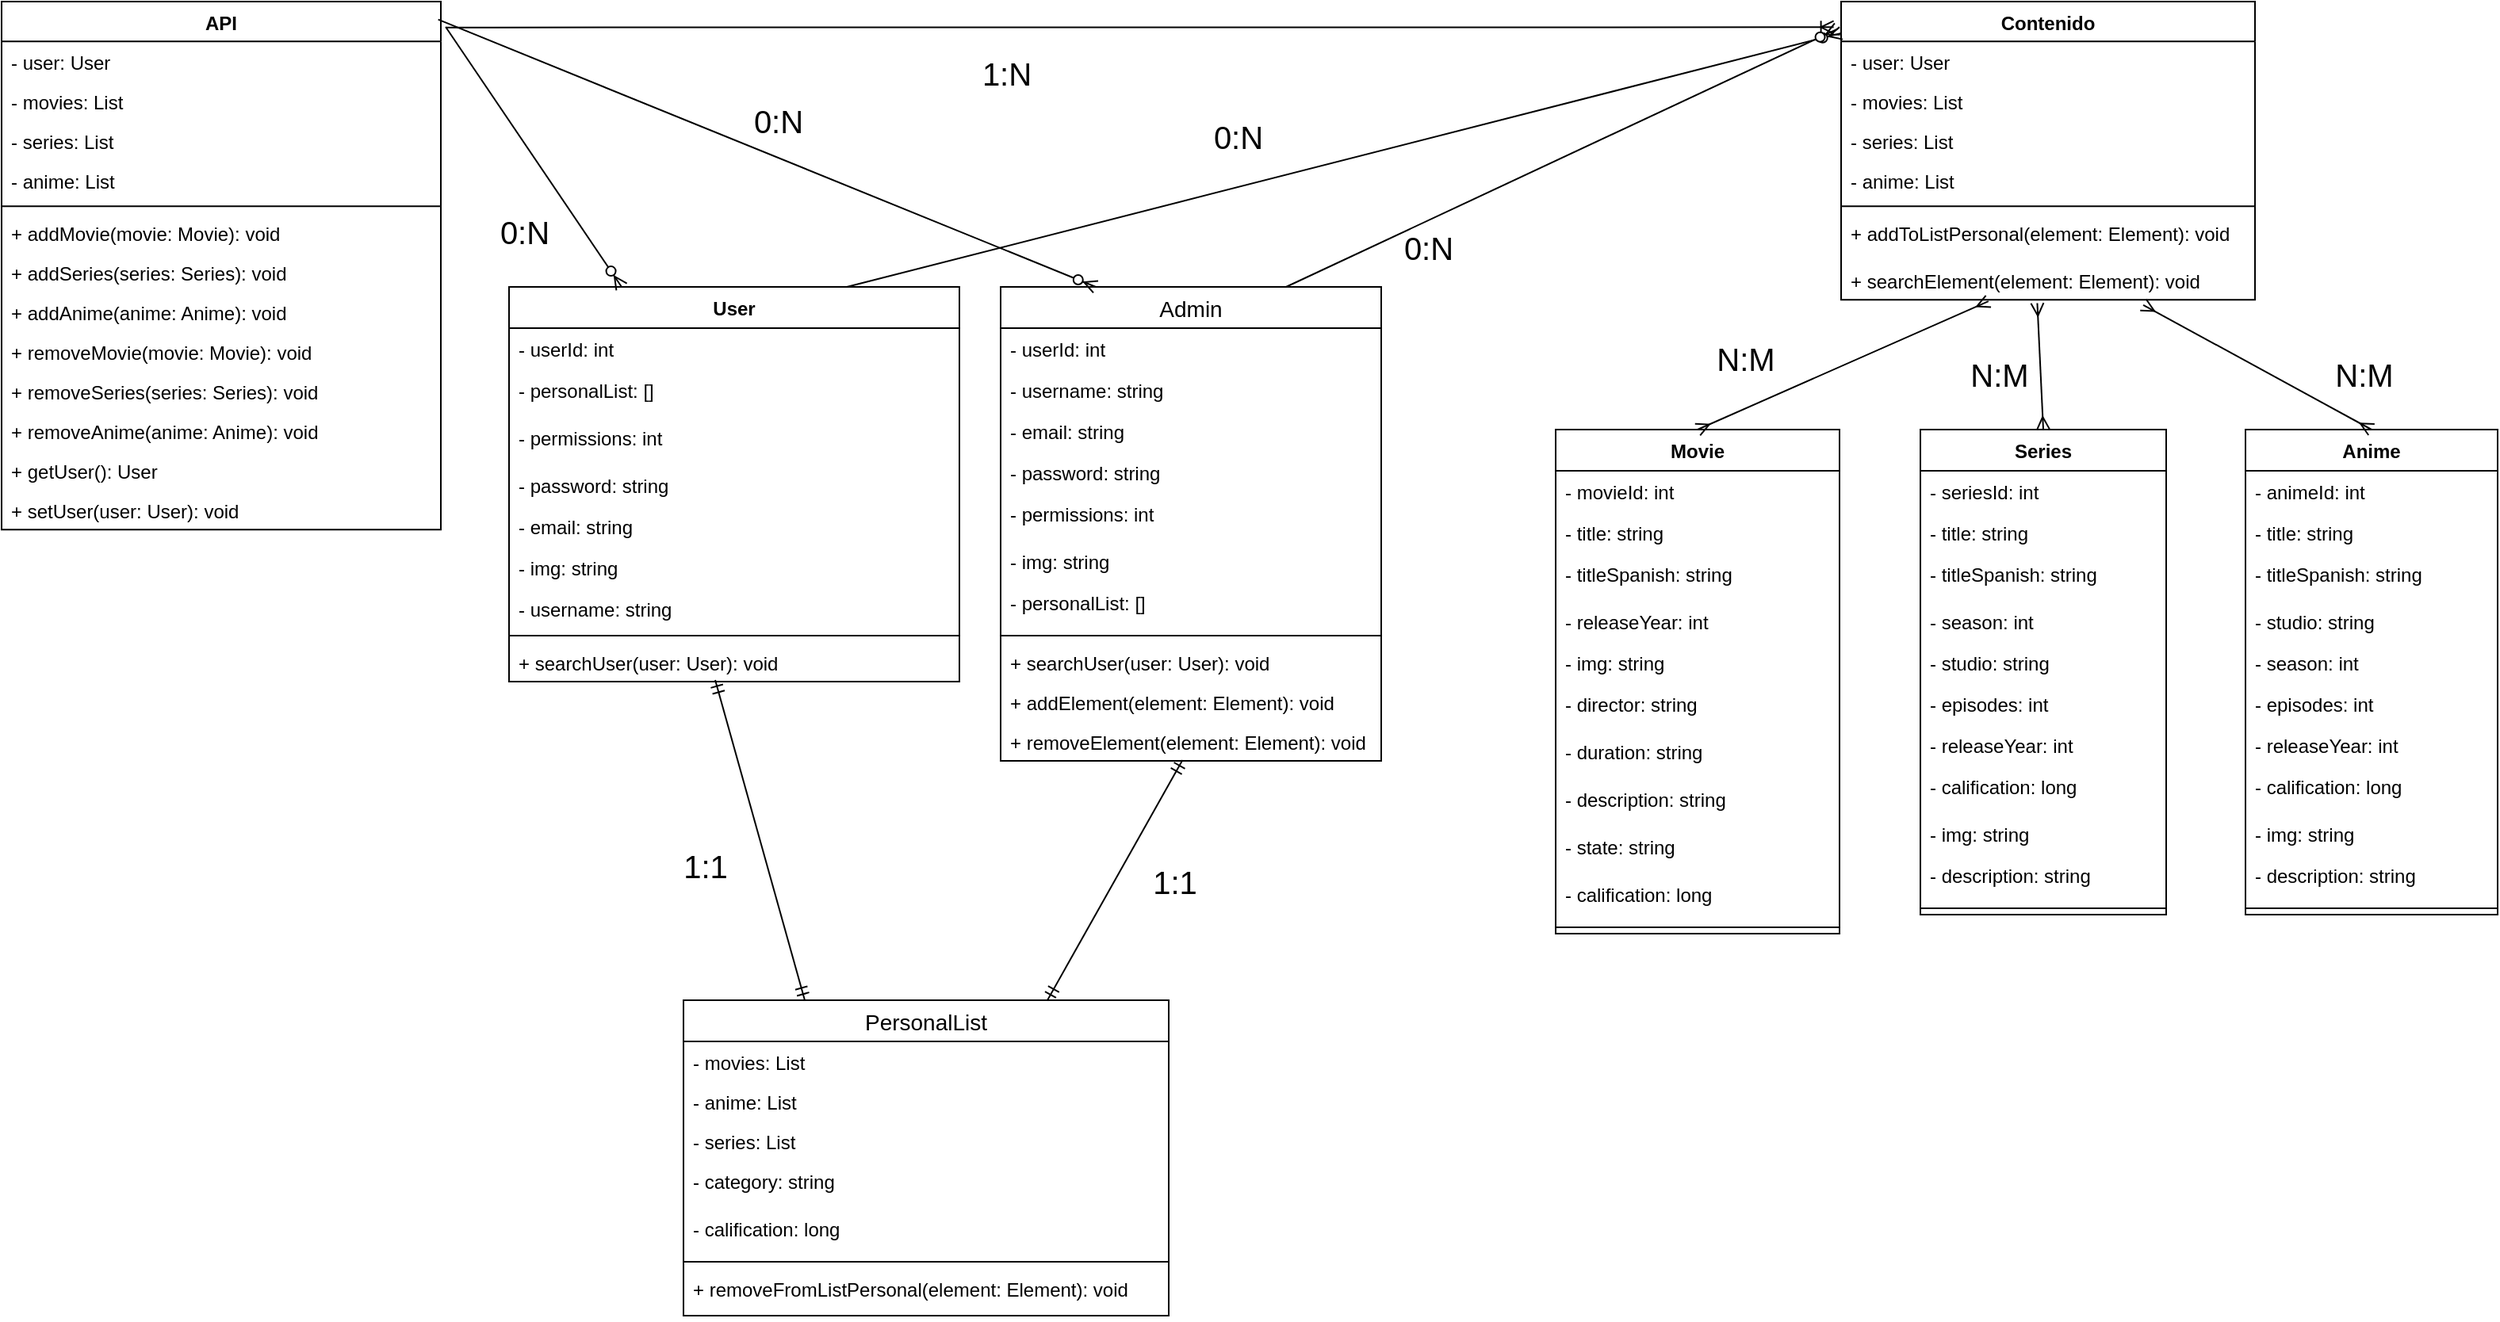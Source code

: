 <mxfile version="24.4.2" type="device">
  <diagram name="Página-1" id="zujhr_P80KKkG4YvfzpG">
    <mxGraphModel dx="1687" dy="918" grid="1" gridSize="10" guides="1" tooltips="1" connect="1" arrows="1" fold="1" page="1" pageScale="1" pageWidth="827" pageHeight="1169" math="0" shadow="0">
      <root>
        <mxCell id="0" />
        <mxCell id="1" parent="0" />
        <mxCell id="2" value="API" style="swimlane;fontStyle=1;align=center;verticalAlign=top;childLayout=stackLayout;horizontal=1;startSize=25.077;horizontalStack=0;resizeParent=1;resizeParentMax=0;resizeLast=0;collapsible=0;marginBottom=0;" parent="1" vertex="1">
          <mxGeometry y="40" width="277" height="333.077" as="geometry" />
        </mxCell>
        <mxCell id="3" value="- user: User" style="text;strokeColor=none;fillColor=none;align=left;verticalAlign=top;spacingLeft=4;spacingRight=4;overflow=hidden;rotatable=0;points=[[0,0.5],[1,0.5]];portConstraint=eastwest;" parent="2" vertex="1">
          <mxGeometry y="25.077" width="277" height="25" as="geometry" />
        </mxCell>
        <mxCell id="4" value="- movies: List" style="text;strokeColor=none;fillColor=none;align=left;verticalAlign=top;spacingLeft=4;spacingRight=4;overflow=hidden;rotatable=0;points=[[0,0.5],[1,0.5]];portConstraint=eastwest;" parent="2" vertex="1">
          <mxGeometry y="50.077" width="277" height="25" as="geometry" />
        </mxCell>
        <mxCell id="5" value="- series: List" style="text;strokeColor=none;fillColor=none;align=left;verticalAlign=top;spacingLeft=4;spacingRight=4;overflow=hidden;rotatable=0;points=[[0,0.5],[1,0.5]];portConstraint=eastwest;" parent="2" vertex="1">
          <mxGeometry y="75.077" width="277" height="25" as="geometry" />
        </mxCell>
        <mxCell id="6" value="- anime: List" style="text;strokeColor=none;fillColor=none;align=left;verticalAlign=top;spacingLeft=4;spacingRight=4;overflow=hidden;rotatable=0;points=[[0,0.5],[1,0.5]];portConstraint=eastwest;" parent="2" vertex="1">
          <mxGeometry y="100.077" width="277" height="25" as="geometry" />
        </mxCell>
        <mxCell id="7" style="line;strokeWidth=1;fillColor=none;align=left;verticalAlign=middle;spacingTop=-1;spacingLeft=3;spacingRight=3;rotatable=0;labelPosition=right;points=[];portConstraint=eastwest;strokeColor=inherit;" parent="2" vertex="1">
          <mxGeometry y="125.077" width="277" height="8" as="geometry" />
        </mxCell>
        <mxCell id="8" value="+ addMovie(movie: Movie): void" style="text;strokeColor=none;fillColor=none;align=left;verticalAlign=top;spacingLeft=4;spacingRight=4;overflow=hidden;rotatable=0;points=[[0,0.5],[1,0.5]];portConstraint=eastwest;" parent="2" vertex="1">
          <mxGeometry y="133.077" width="277" height="25" as="geometry" />
        </mxCell>
        <mxCell id="9" value="+ addSeries(series: Series): void" style="text;strokeColor=none;fillColor=none;align=left;verticalAlign=top;spacingLeft=4;spacingRight=4;overflow=hidden;rotatable=0;points=[[0,0.5],[1,0.5]];portConstraint=eastwest;" parent="2" vertex="1">
          <mxGeometry y="158.077" width="277" height="25" as="geometry" />
        </mxCell>
        <mxCell id="10" value="+ addAnime(anime: Anime): void" style="text;strokeColor=none;fillColor=none;align=left;verticalAlign=top;spacingLeft=4;spacingRight=4;overflow=hidden;rotatable=0;points=[[0,0.5],[1,0.5]];portConstraint=eastwest;" parent="2" vertex="1">
          <mxGeometry y="183.077" width="277" height="25" as="geometry" />
        </mxCell>
        <mxCell id="11" value="+ removeMovie(movie: Movie): void" style="text;strokeColor=none;fillColor=none;align=left;verticalAlign=top;spacingLeft=4;spacingRight=4;overflow=hidden;rotatable=0;points=[[0,0.5],[1,0.5]];portConstraint=eastwest;" parent="2" vertex="1">
          <mxGeometry y="208.077" width="277" height="25" as="geometry" />
        </mxCell>
        <mxCell id="12" value="+ removeSeries(series: Series): void" style="text;strokeColor=none;fillColor=none;align=left;verticalAlign=top;spacingLeft=4;spacingRight=4;overflow=hidden;rotatable=0;points=[[0,0.5],[1,0.5]];portConstraint=eastwest;" parent="2" vertex="1">
          <mxGeometry y="233.077" width="277" height="25" as="geometry" />
        </mxCell>
        <mxCell id="13" value="+ removeAnime(anime: Anime): void" style="text;strokeColor=none;fillColor=none;align=left;verticalAlign=top;spacingLeft=4;spacingRight=4;overflow=hidden;rotatable=0;points=[[0,0.5],[1,0.5]];portConstraint=eastwest;" parent="2" vertex="1">
          <mxGeometry y="258.077" width="277" height="25" as="geometry" />
        </mxCell>
        <mxCell id="14" value="+ getUser(): User" style="text;strokeColor=none;fillColor=none;align=left;verticalAlign=top;spacingLeft=4;spacingRight=4;overflow=hidden;rotatable=0;points=[[0,0.5],[1,0.5]];portConstraint=eastwest;" parent="2" vertex="1">
          <mxGeometry y="283.077" width="277" height="25" as="geometry" />
        </mxCell>
        <mxCell id="15" value="+ setUser(user: User): void" style="text;strokeColor=none;fillColor=none;align=left;verticalAlign=top;spacingLeft=4;spacingRight=4;overflow=hidden;rotatable=0;points=[[0,0.5],[1,0.5]];portConstraint=eastwest;" parent="2" vertex="1">
          <mxGeometry y="308.077" width="277" height="25" as="geometry" />
        </mxCell>
        <mxCell id="16" value="User" style="swimlane;fontStyle=1;align=center;verticalAlign=top;childLayout=stackLayout;horizontal=1;startSize=26;horizontalStack=0;resizeParent=1;resizeParentMax=0;resizeLast=0;collapsible=0;marginBottom=0;" parent="1" vertex="1">
          <mxGeometry x="320" y="220" width="284" height="249" as="geometry" />
        </mxCell>
        <mxCell id="17" value="- userId: int" style="text;strokeColor=none;fillColor=none;align=left;verticalAlign=top;spacingLeft=4;spacingRight=4;overflow=hidden;rotatable=0;points=[[0,0.5],[1,0.5]];portConstraint=eastwest;" parent="16" vertex="1">
          <mxGeometry y="26" width="284" height="26" as="geometry" />
        </mxCell>
        <mxCell id="aIfyb4_Y94yPQupDo-B3-73" value="- personalList: []" style="text;strokeColor=none;fillColor=none;spacingLeft=4;spacingRight=4;overflow=hidden;rotatable=0;points=[[0,0.5],[1,0.5]];portConstraint=eastwest;fontSize=12;whiteSpace=wrap;html=1;" vertex="1" parent="16">
          <mxGeometry y="52" width="284" height="30" as="geometry" />
        </mxCell>
        <mxCell id="aIfyb4_Y94yPQupDo-B3-72" value="- permissions: int" style="text;strokeColor=none;fillColor=none;spacingLeft=4;spacingRight=4;overflow=hidden;rotatable=0;points=[[0,0.5],[1,0.5]];portConstraint=eastwest;fontSize=12;whiteSpace=wrap;html=1;" vertex="1" parent="16">
          <mxGeometry y="82" width="284" height="30" as="geometry" />
        </mxCell>
        <mxCell id="20" value="- password: string" style="text;strokeColor=none;fillColor=none;align=left;verticalAlign=top;spacingLeft=4;spacingRight=4;overflow=hidden;rotatable=0;points=[[0,0.5],[1,0.5]];portConstraint=eastwest;" parent="16" vertex="1">
          <mxGeometry y="112" width="284" height="26" as="geometry" />
        </mxCell>
        <mxCell id="19" value="- email: string" style="text;strokeColor=none;fillColor=none;align=left;verticalAlign=top;spacingLeft=4;spacingRight=4;overflow=hidden;rotatable=0;points=[[0,0.5],[1,0.5]];portConstraint=eastwest;" parent="16" vertex="1">
          <mxGeometry y="138" width="284" height="26" as="geometry" />
        </mxCell>
        <mxCell id="aIfyb4_Y94yPQupDo-B3-111" value="- img: string" style="text;strokeColor=none;fillColor=none;align=left;verticalAlign=top;spacingLeft=4;spacingRight=4;overflow=hidden;rotatable=0;points=[[0,0.5],[1,0.5]];portConstraint=eastwest;" vertex="1" parent="16">
          <mxGeometry y="164" width="284" height="26" as="geometry" />
        </mxCell>
        <mxCell id="18" value="- username: string" style="text;strokeColor=none;fillColor=none;align=left;verticalAlign=top;spacingLeft=4;spacingRight=4;overflow=hidden;rotatable=0;points=[[0,0.5],[1,0.5]];portConstraint=eastwest;" parent="16" vertex="1">
          <mxGeometry y="190" width="284" height="26" as="geometry" />
        </mxCell>
        <mxCell id="21" style="line;strokeWidth=1;fillColor=none;align=left;verticalAlign=middle;spacingTop=-1;spacingLeft=3;spacingRight=3;rotatable=0;labelPosition=right;points=[];portConstraint=eastwest;strokeColor=inherit;" parent="16" vertex="1">
          <mxGeometry y="216" width="284" height="8" as="geometry" />
        </mxCell>
        <mxCell id="aIfyb4_Y94yPQupDo-B3-130" value="+ searchUser(user: User): void" style="text;strokeColor=none;fillColor=none;align=left;verticalAlign=top;spacingLeft=4;spacingRight=4;overflow=hidden;rotatable=0;points=[[0,0.5],[1,0.5]];portConstraint=eastwest;" vertex="1" parent="16">
          <mxGeometry y="224" width="284" height="25" as="geometry" />
        </mxCell>
        <mxCell id="26" value="Movie" style="swimlane;fontStyle=1;align=center;verticalAlign=top;childLayout=stackLayout;horizontal=1;startSize=26;horizontalStack=0;resizeParent=1;resizeParentMax=0;resizeLast=0;collapsible=0;marginBottom=0;" parent="1" vertex="1">
          <mxGeometry x="980" y="310" width="179" height="318" as="geometry" />
        </mxCell>
        <mxCell id="27" value="- movieId: int" style="text;strokeColor=none;fillColor=none;align=left;verticalAlign=top;spacingLeft=4;spacingRight=4;overflow=hidden;rotatable=0;points=[[0,0.5],[1,0.5]];portConstraint=eastwest;" parent="26" vertex="1">
          <mxGeometry y="26" width="179" height="26" as="geometry" />
        </mxCell>
        <mxCell id="28" value="- title: string" style="text;strokeColor=none;fillColor=none;align=left;verticalAlign=top;spacingLeft=4;spacingRight=4;overflow=hidden;rotatable=0;points=[[0,0.5],[1,0.5]];portConstraint=eastwest;" parent="26" vertex="1">
          <mxGeometry y="52" width="179" height="26" as="geometry" />
        </mxCell>
        <mxCell id="aIfyb4_Y94yPQupDo-B3-74" value="- titleSpanish: string" style="text;strokeColor=none;fillColor=none;spacingLeft=4;spacingRight=4;overflow=hidden;rotatable=0;points=[[0,0.5],[1,0.5]];portConstraint=eastwest;fontSize=12;whiteSpace=wrap;html=1;" vertex="1" parent="26">
          <mxGeometry y="78" width="179" height="30" as="geometry" />
        </mxCell>
        <mxCell id="29" value="- releaseYear: int" style="text;strokeColor=none;fillColor=none;align=left;verticalAlign=top;spacingLeft=4;spacingRight=4;overflow=hidden;rotatable=0;points=[[0,0.5],[1,0.5]];portConstraint=eastwest;" parent="26" vertex="1">
          <mxGeometry y="108" width="179" height="26" as="geometry" />
        </mxCell>
        <mxCell id="30" value="- img: string" style="text;strokeColor=none;fillColor=none;align=left;verticalAlign=top;spacingLeft=4;spacingRight=4;overflow=hidden;rotatable=0;points=[[0,0.5],[1,0.5]];portConstraint=eastwest;" parent="26" vertex="1">
          <mxGeometry y="134" width="179" height="26" as="geometry" />
        </mxCell>
        <mxCell id="aIfyb4_Y94yPQupDo-B3-75" value="- director: string" style="text;strokeColor=none;fillColor=none;spacingLeft=4;spacingRight=4;overflow=hidden;rotatable=0;points=[[0,0.5],[1,0.5]];portConstraint=eastwest;fontSize=12;whiteSpace=wrap;html=1;" vertex="1" parent="26">
          <mxGeometry y="160" width="179" height="30" as="geometry" />
        </mxCell>
        <mxCell id="aIfyb4_Y94yPQupDo-B3-77" value="- duration: string" style="text;strokeColor=none;fillColor=none;spacingLeft=4;spacingRight=4;overflow=hidden;rotatable=0;points=[[0,0.5],[1,0.5]];portConstraint=eastwest;fontSize=12;whiteSpace=wrap;html=1;" vertex="1" parent="26">
          <mxGeometry y="190" width="179" height="30" as="geometry" />
        </mxCell>
        <mxCell id="aIfyb4_Y94yPQupDo-B3-78" value="- description: string" style="text;strokeColor=none;fillColor=none;spacingLeft=4;spacingRight=4;overflow=hidden;rotatable=0;points=[[0,0.5],[1,0.5]];portConstraint=eastwest;fontSize=12;whiteSpace=wrap;html=1;" vertex="1" parent="26">
          <mxGeometry y="220" width="179" height="30" as="geometry" />
        </mxCell>
        <mxCell id="aIfyb4_Y94yPQupDo-B3-79" value="- state: string" style="text;strokeColor=none;fillColor=none;spacingLeft=4;spacingRight=4;overflow=hidden;rotatable=0;points=[[0,0.5],[1,0.5]];portConstraint=eastwest;fontSize=12;whiteSpace=wrap;html=1;" vertex="1" parent="26">
          <mxGeometry y="250" width="179" height="30" as="geometry" />
        </mxCell>
        <mxCell id="aIfyb4_Y94yPQupDo-B3-80" value="- calification: long" style="text;strokeColor=none;fillColor=none;spacingLeft=4;spacingRight=4;overflow=hidden;rotatable=0;points=[[0,0.5],[1,0.5]];portConstraint=eastwest;fontSize=12;whiteSpace=wrap;html=1;" vertex="1" parent="26">
          <mxGeometry y="280" width="179" height="30" as="geometry" />
        </mxCell>
        <mxCell id="31" style="line;strokeWidth=1;fillColor=none;align=left;verticalAlign=middle;spacingTop=-1;spacingLeft=3;spacingRight=3;rotatable=0;labelPosition=right;points=[];portConstraint=eastwest;strokeColor=inherit;" parent="26" vertex="1">
          <mxGeometry y="310" width="179" height="8" as="geometry" />
        </mxCell>
        <mxCell id="36" value="Series" style="swimlane;fontStyle=1;align=center;verticalAlign=top;childLayout=stackLayout;horizontal=1;startSize=26;horizontalStack=0;resizeParent=1;resizeParentMax=0;resizeLast=0;collapsible=0;marginBottom=0;" parent="1" vertex="1">
          <mxGeometry x="1210" y="310" width="155" height="306" as="geometry" />
        </mxCell>
        <mxCell id="37" value="- seriesId: int" style="text;strokeColor=none;fillColor=none;align=left;verticalAlign=top;spacingLeft=4;spacingRight=4;overflow=hidden;rotatable=0;points=[[0,0.5],[1,0.5]];portConstraint=eastwest;" parent="36" vertex="1">
          <mxGeometry y="26" width="155" height="26" as="geometry" />
        </mxCell>
        <mxCell id="38" value="- title: string" style="text;strokeColor=none;fillColor=none;align=left;verticalAlign=top;spacingLeft=4;spacingRight=4;overflow=hidden;rotatable=0;points=[[0,0.5],[1,0.5]];portConstraint=eastwest;" parent="36" vertex="1">
          <mxGeometry y="52" width="155" height="26" as="geometry" />
        </mxCell>
        <mxCell id="aIfyb4_Y94yPQupDo-B3-87" value="- titleSpanish: string" style="text;strokeColor=none;fillColor=none;spacingLeft=4;spacingRight=4;overflow=hidden;rotatable=0;points=[[0,0.5],[1,0.5]];portConstraint=eastwest;fontSize=12;whiteSpace=wrap;html=1;" vertex="1" parent="36">
          <mxGeometry y="78" width="155" height="30" as="geometry" />
        </mxCell>
        <mxCell id="39" value="- season: int" style="text;strokeColor=none;fillColor=none;align=left;verticalAlign=top;spacingLeft=4;spacingRight=4;overflow=hidden;rotatable=0;points=[[0,0.5],[1,0.5]];portConstraint=eastwest;" parent="36" vertex="1">
          <mxGeometry y="108" width="155" height="26" as="geometry" />
        </mxCell>
        <mxCell id="aIfyb4_Y94yPQupDo-B3-81" value="- studio: string" style="text;strokeColor=none;fillColor=none;align=left;verticalAlign=top;spacingLeft=4;spacingRight=4;overflow=hidden;rotatable=0;points=[[0,0.5],[1,0.5]];portConstraint=eastwest;" vertex="1" parent="36">
          <mxGeometry y="134" width="155" height="26" as="geometry" />
        </mxCell>
        <mxCell id="40" value="- episodes: int" style="text;strokeColor=none;fillColor=none;align=left;verticalAlign=top;spacingLeft=4;spacingRight=4;overflow=hidden;rotatable=0;points=[[0,0.5],[1,0.5]];portConstraint=eastwest;" parent="36" vertex="1">
          <mxGeometry y="160" width="155" height="26" as="geometry" />
        </mxCell>
        <mxCell id="aIfyb4_Y94yPQupDo-B3-83" value="- releaseYear: int" style="text;strokeColor=none;fillColor=none;align=left;verticalAlign=top;spacingLeft=4;spacingRight=4;overflow=hidden;rotatable=0;points=[[0,0.5],[1,0.5]];portConstraint=eastwest;" vertex="1" parent="36">
          <mxGeometry y="186" width="155" height="26" as="geometry" />
        </mxCell>
        <mxCell id="aIfyb4_Y94yPQupDo-B3-85" value="- calification: long" style="text;strokeColor=none;fillColor=none;spacingLeft=4;spacingRight=4;overflow=hidden;rotatable=0;points=[[0,0.5],[1,0.5]];portConstraint=eastwest;fontSize=12;whiteSpace=wrap;html=1;" vertex="1" parent="36">
          <mxGeometry y="212" width="155" height="30" as="geometry" />
        </mxCell>
        <mxCell id="aIfyb4_Y94yPQupDo-B3-89" value="- img: string" style="text;strokeColor=none;fillColor=none;align=left;verticalAlign=top;spacingLeft=4;spacingRight=4;overflow=hidden;rotatable=0;points=[[0,0.5],[1,0.5]];portConstraint=eastwest;" vertex="1" parent="36">
          <mxGeometry y="242" width="155" height="26" as="geometry" />
        </mxCell>
        <mxCell id="aIfyb4_Y94yPQupDo-B3-91" value="- description: string" style="text;strokeColor=none;fillColor=none;spacingLeft=4;spacingRight=4;overflow=hidden;rotatable=0;points=[[0,0.5],[1,0.5]];portConstraint=eastwest;fontSize=12;whiteSpace=wrap;html=1;" vertex="1" parent="36">
          <mxGeometry y="268" width="155" height="30" as="geometry" />
        </mxCell>
        <mxCell id="41" style="line;strokeWidth=1;fillColor=none;align=left;verticalAlign=middle;spacingTop=-1;spacingLeft=3;spacingRight=3;rotatable=0;labelPosition=right;points=[];portConstraint=eastwest;strokeColor=inherit;" parent="36" vertex="1">
          <mxGeometry y="298" width="155" height="8" as="geometry" />
        </mxCell>
        <mxCell id="46" value="Anime" style="swimlane;fontStyle=1;align=center;verticalAlign=top;childLayout=stackLayout;horizontal=1;startSize=26;horizontalStack=0;resizeParent=1;resizeParentMax=0;resizeLast=0;collapsible=0;marginBottom=0;" parent="1" vertex="1">
          <mxGeometry x="1415" y="310" width="159" height="306" as="geometry" />
        </mxCell>
        <mxCell id="47" value="- animeId: int" style="text;strokeColor=none;fillColor=none;align=left;verticalAlign=top;spacingLeft=4;spacingRight=4;overflow=hidden;rotatable=0;points=[[0,0.5],[1,0.5]];portConstraint=eastwest;" parent="46" vertex="1">
          <mxGeometry y="26" width="159" height="26" as="geometry" />
        </mxCell>
        <mxCell id="48" value="- title: string" style="text;strokeColor=none;fillColor=none;align=left;verticalAlign=top;spacingLeft=4;spacingRight=4;overflow=hidden;rotatable=0;points=[[0,0.5],[1,0.5]];portConstraint=eastwest;" parent="46" vertex="1">
          <mxGeometry y="52" width="159" height="26" as="geometry" />
        </mxCell>
        <mxCell id="aIfyb4_Y94yPQupDo-B3-88" value="- titleSpanish: string" style="text;strokeColor=none;fillColor=none;spacingLeft=4;spacingRight=4;overflow=hidden;rotatable=0;points=[[0,0.5],[1,0.5]];portConstraint=eastwest;fontSize=12;whiteSpace=wrap;html=1;" vertex="1" parent="46">
          <mxGeometry y="78" width="159" height="30" as="geometry" />
        </mxCell>
        <mxCell id="49" value="- studio: string" style="text;strokeColor=none;fillColor=none;align=left;verticalAlign=top;spacingLeft=4;spacingRight=4;overflow=hidden;rotatable=0;points=[[0,0.5],[1,0.5]];portConstraint=eastwest;" parent="46" vertex="1">
          <mxGeometry y="108" width="159" height="26" as="geometry" />
        </mxCell>
        <mxCell id="aIfyb4_Y94yPQupDo-B3-82" value="- season: int" style="text;strokeColor=none;fillColor=none;align=left;verticalAlign=top;spacingLeft=4;spacingRight=4;overflow=hidden;rotatable=0;points=[[0,0.5],[1,0.5]];portConstraint=eastwest;" vertex="1" parent="46">
          <mxGeometry y="134" width="159" height="26" as="geometry" />
        </mxCell>
        <mxCell id="50" value="- episodes: int" style="text;strokeColor=none;fillColor=none;align=left;verticalAlign=top;spacingLeft=4;spacingRight=4;overflow=hidden;rotatable=0;points=[[0,0.5],[1,0.5]];portConstraint=eastwest;" parent="46" vertex="1">
          <mxGeometry y="160" width="159" height="26" as="geometry" />
        </mxCell>
        <mxCell id="aIfyb4_Y94yPQupDo-B3-84" value="- releaseYear: int" style="text;strokeColor=none;fillColor=none;align=left;verticalAlign=top;spacingLeft=4;spacingRight=4;overflow=hidden;rotatable=0;points=[[0,0.5],[1,0.5]];portConstraint=eastwest;" vertex="1" parent="46">
          <mxGeometry y="186" width="159" height="26" as="geometry" />
        </mxCell>
        <mxCell id="aIfyb4_Y94yPQupDo-B3-86" value="- calification: long" style="text;strokeColor=none;fillColor=none;spacingLeft=4;spacingRight=4;overflow=hidden;rotatable=0;points=[[0,0.5],[1,0.5]];portConstraint=eastwest;fontSize=12;whiteSpace=wrap;html=1;" vertex="1" parent="46">
          <mxGeometry y="212" width="159" height="30" as="geometry" />
        </mxCell>
        <mxCell id="aIfyb4_Y94yPQupDo-B3-90" value="- img: string" style="text;strokeColor=none;fillColor=none;align=left;verticalAlign=top;spacingLeft=4;spacingRight=4;overflow=hidden;rotatable=0;points=[[0,0.5],[1,0.5]];portConstraint=eastwest;" vertex="1" parent="46">
          <mxGeometry y="242" width="159" height="26" as="geometry" />
        </mxCell>
        <mxCell id="aIfyb4_Y94yPQupDo-B3-92" value="- description: string" style="text;strokeColor=none;fillColor=none;spacingLeft=4;spacingRight=4;overflow=hidden;rotatable=0;points=[[0,0.5],[1,0.5]];portConstraint=eastwest;fontSize=12;whiteSpace=wrap;html=1;" vertex="1" parent="46">
          <mxGeometry y="268" width="159" height="30" as="geometry" />
        </mxCell>
        <mxCell id="51" style="line;strokeWidth=1;fillColor=none;align=left;verticalAlign=middle;spacingTop=-1;spacingLeft=3;spacingRight=3;rotatable=0;labelPosition=right;points=[];portConstraint=eastwest;strokeColor=inherit;" parent="46" vertex="1">
          <mxGeometry y="298" width="159" height="8" as="geometry" />
        </mxCell>
        <mxCell id="aIfyb4_Y94yPQupDo-B3-101" value="Admin" style="swimlane;fontStyle=0;childLayout=stackLayout;horizontal=1;startSize=26;horizontalStack=0;resizeParent=1;resizeParentMax=0;resizeLast=0;collapsible=1;marginBottom=0;align=center;fontSize=14;" vertex="1" parent="1">
          <mxGeometry x="630" y="220" width="240" height="299" as="geometry" />
        </mxCell>
        <mxCell id="aIfyb4_Y94yPQupDo-B3-105" value="- userId: int" style="text;strokeColor=none;fillColor=none;align=left;verticalAlign=top;spacingLeft=4;spacingRight=4;overflow=hidden;rotatable=0;points=[[0,0.5],[1,0.5]];portConstraint=eastwest;" vertex="1" parent="aIfyb4_Y94yPQupDo-B3-101">
          <mxGeometry y="26" width="240" height="26" as="geometry" />
        </mxCell>
        <mxCell id="aIfyb4_Y94yPQupDo-B3-110" value="- username: string" style="text;strokeColor=none;fillColor=none;align=left;verticalAlign=top;spacingLeft=4;spacingRight=4;overflow=hidden;rotatable=0;points=[[0,0.5],[1,0.5]];portConstraint=eastwest;" vertex="1" parent="aIfyb4_Y94yPQupDo-B3-101">
          <mxGeometry y="52" width="240" height="26" as="geometry" />
        </mxCell>
        <mxCell id="aIfyb4_Y94yPQupDo-B3-109" value="- email: string" style="text;strokeColor=none;fillColor=none;align=left;verticalAlign=top;spacingLeft=4;spacingRight=4;overflow=hidden;rotatable=0;points=[[0,0.5],[1,0.5]];portConstraint=eastwest;" vertex="1" parent="aIfyb4_Y94yPQupDo-B3-101">
          <mxGeometry y="78" width="240" height="26" as="geometry" />
        </mxCell>
        <mxCell id="aIfyb4_Y94yPQupDo-B3-108" value="- password: string" style="text;strokeColor=none;fillColor=none;align=left;verticalAlign=top;spacingLeft=4;spacingRight=4;overflow=hidden;rotatable=0;points=[[0,0.5],[1,0.5]];portConstraint=eastwest;" vertex="1" parent="aIfyb4_Y94yPQupDo-B3-101">
          <mxGeometry y="104" width="240" height="26" as="geometry" />
        </mxCell>
        <mxCell id="aIfyb4_Y94yPQupDo-B3-107" value="- permissions: int" style="text;strokeColor=none;fillColor=none;spacingLeft=4;spacingRight=4;overflow=hidden;rotatable=0;points=[[0,0.5],[1,0.5]];portConstraint=eastwest;fontSize=12;whiteSpace=wrap;html=1;" vertex="1" parent="aIfyb4_Y94yPQupDo-B3-101">
          <mxGeometry y="130" width="240" height="30" as="geometry" />
        </mxCell>
        <mxCell id="aIfyb4_Y94yPQupDo-B3-112" value="- img: string" style="text;strokeColor=none;fillColor=none;align=left;verticalAlign=top;spacingLeft=4;spacingRight=4;overflow=hidden;rotatable=0;points=[[0,0.5],[1,0.5]];portConstraint=eastwest;" vertex="1" parent="aIfyb4_Y94yPQupDo-B3-101">
          <mxGeometry y="160" width="240" height="26" as="geometry" />
        </mxCell>
        <mxCell id="aIfyb4_Y94yPQupDo-B3-106" value="- personalList: []" style="text;strokeColor=none;fillColor=none;spacingLeft=4;spacingRight=4;overflow=hidden;rotatable=0;points=[[0,0.5],[1,0.5]];portConstraint=eastwest;fontSize=12;whiteSpace=wrap;html=1;" vertex="1" parent="aIfyb4_Y94yPQupDo-B3-101">
          <mxGeometry y="186" width="240" height="30" as="geometry" />
        </mxCell>
        <mxCell id="aIfyb4_Y94yPQupDo-B3-128" style="line;strokeWidth=1;fillColor=none;align=left;verticalAlign=middle;spacingTop=-1;spacingLeft=3;spacingRight=3;rotatable=0;labelPosition=right;points=[];portConstraint=eastwest;strokeColor=inherit;" vertex="1" parent="aIfyb4_Y94yPQupDo-B3-101">
          <mxGeometry y="216" width="240" height="8" as="geometry" />
        </mxCell>
        <mxCell id="aIfyb4_Y94yPQupDo-B3-145" value="+ searchUser(user: User): void" style="text;strokeColor=none;fillColor=none;align=left;verticalAlign=top;spacingLeft=4;spacingRight=4;overflow=hidden;rotatable=0;points=[[0,0.5],[1,0.5]];portConstraint=eastwest;" vertex="1" parent="aIfyb4_Y94yPQupDo-B3-101">
          <mxGeometry y="224" width="240" height="25" as="geometry" />
        </mxCell>
        <mxCell id="aIfyb4_Y94yPQupDo-B3-127" value="+ addElement(element: Element): void" style="text;strokeColor=none;fillColor=none;align=left;verticalAlign=top;spacingLeft=4;spacingRight=4;overflow=hidden;rotatable=0;points=[[0,0.5],[1,0.5]];portConstraint=eastwest;" vertex="1" parent="aIfyb4_Y94yPQupDo-B3-101">
          <mxGeometry y="249" width="240" height="25" as="geometry" />
        </mxCell>
        <mxCell id="aIfyb4_Y94yPQupDo-B3-129" value="+ removeElement(element: Element): void" style="text;strokeColor=none;fillColor=none;align=left;verticalAlign=top;spacingLeft=4;spacingRight=4;overflow=hidden;rotatable=0;points=[[0,0.5],[1,0.5]];portConstraint=eastwest;" vertex="1" parent="aIfyb4_Y94yPQupDo-B3-101">
          <mxGeometry y="274" width="240" height="25" as="geometry" />
        </mxCell>
        <mxCell id="aIfyb4_Y94yPQupDo-B3-113" value="Contenido" style="swimlane;fontStyle=1;align=center;verticalAlign=top;childLayout=stackLayout;horizontal=1;startSize=25.077;horizontalStack=0;resizeParent=1;resizeParentMax=0;resizeLast=0;collapsible=0;marginBottom=0;" vertex="1" parent="1">
          <mxGeometry x="1160" y="40" width="261" height="188.077" as="geometry" />
        </mxCell>
        <mxCell id="aIfyb4_Y94yPQupDo-B3-114" value="- user: User" style="text;strokeColor=none;fillColor=none;align=left;verticalAlign=top;spacingLeft=4;spacingRight=4;overflow=hidden;rotatable=0;points=[[0,0.5],[1,0.5]];portConstraint=eastwest;" vertex="1" parent="aIfyb4_Y94yPQupDo-B3-113">
          <mxGeometry y="25.077" width="261" height="25" as="geometry" />
        </mxCell>
        <mxCell id="aIfyb4_Y94yPQupDo-B3-115" value="- movies: List" style="text;strokeColor=none;fillColor=none;align=left;verticalAlign=top;spacingLeft=4;spacingRight=4;overflow=hidden;rotatable=0;points=[[0,0.5],[1,0.5]];portConstraint=eastwest;" vertex="1" parent="aIfyb4_Y94yPQupDo-B3-113">
          <mxGeometry y="50.077" width="261" height="25" as="geometry" />
        </mxCell>
        <mxCell id="aIfyb4_Y94yPQupDo-B3-116" value="- series: List" style="text;strokeColor=none;fillColor=none;align=left;verticalAlign=top;spacingLeft=4;spacingRight=4;overflow=hidden;rotatable=0;points=[[0,0.5],[1,0.5]];portConstraint=eastwest;" vertex="1" parent="aIfyb4_Y94yPQupDo-B3-113">
          <mxGeometry y="75.077" width="261" height="25" as="geometry" />
        </mxCell>
        <mxCell id="aIfyb4_Y94yPQupDo-B3-117" value="- anime: List" style="text;strokeColor=none;fillColor=none;align=left;verticalAlign=top;spacingLeft=4;spacingRight=4;overflow=hidden;rotatable=0;points=[[0,0.5],[1,0.5]];portConstraint=eastwest;" vertex="1" parent="aIfyb4_Y94yPQupDo-B3-113">
          <mxGeometry y="100.077" width="261" height="25" as="geometry" />
        </mxCell>
        <mxCell id="aIfyb4_Y94yPQupDo-B3-118" style="line;strokeWidth=1;fillColor=none;align=left;verticalAlign=middle;spacingTop=-1;spacingLeft=3;spacingRight=3;rotatable=0;labelPosition=right;points=[];portConstraint=eastwest;strokeColor=inherit;" vertex="1" parent="aIfyb4_Y94yPQupDo-B3-113">
          <mxGeometry y="125.077" width="261" height="8" as="geometry" />
        </mxCell>
        <mxCell id="aIfyb4_Y94yPQupDo-B3-141" value="+ addToListPersonal(element: Element): void" style="text;strokeColor=none;fillColor=none;spacingLeft=4;spacingRight=4;overflow=hidden;rotatable=0;points=[[0,0.5],[1,0.5]];portConstraint=eastwest;fontSize=12;whiteSpace=wrap;html=1;" vertex="1" parent="aIfyb4_Y94yPQupDo-B3-113">
          <mxGeometry y="133.077" width="261" height="30" as="geometry" />
        </mxCell>
        <mxCell id="aIfyb4_Y94yPQupDo-B3-131" value="+ searchElement(element: Element): void" style="text;strokeColor=none;fillColor=none;align=left;verticalAlign=top;spacingLeft=4;spacingRight=4;overflow=hidden;rotatable=0;points=[[0,0.5],[1,0.5]];portConstraint=eastwest;" vertex="1" parent="aIfyb4_Y94yPQupDo-B3-113">
          <mxGeometry y="163.077" width="261" height="25" as="geometry" />
        </mxCell>
        <mxCell id="aIfyb4_Y94yPQupDo-B3-132" value="PersonalList" style="swimlane;fontStyle=0;childLayout=stackLayout;horizontal=1;startSize=26;horizontalStack=0;resizeParent=1;resizeParentMax=0;resizeLast=0;collapsible=1;marginBottom=0;align=center;fontSize=14;" vertex="1" parent="1">
          <mxGeometry x="430" y="670" width="306" height="199" as="geometry" />
        </mxCell>
        <mxCell id="aIfyb4_Y94yPQupDo-B3-136" value="- movies: List" style="text;strokeColor=none;fillColor=none;align=left;verticalAlign=top;spacingLeft=4;spacingRight=4;overflow=hidden;rotatable=0;points=[[0,0.5],[1,0.5]];portConstraint=eastwest;" vertex="1" parent="aIfyb4_Y94yPQupDo-B3-132">
          <mxGeometry y="26" width="306" height="25" as="geometry" />
        </mxCell>
        <mxCell id="aIfyb4_Y94yPQupDo-B3-138" value="- anime: List" style="text;strokeColor=none;fillColor=none;align=left;verticalAlign=top;spacingLeft=4;spacingRight=4;overflow=hidden;rotatable=0;points=[[0,0.5],[1,0.5]];portConstraint=eastwest;" vertex="1" parent="aIfyb4_Y94yPQupDo-B3-132">
          <mxGeometry y="51" width="306" height="25" as="geometry" />
        </mxCell>
        <mxCell id="aIfyb4_Y94yPQupDo-B3-137" value="- series: List" style="text;strokeColor=none;fillColor=none;align=left;verticalAlign=top;spacingLeft=4;spacingRight=4;overflow=hidden;rotatable=0;points=[[0,0.5],[1,0.5]];portConstraint=eastwest;" vertex="1" parent="aIfyb4_Y94yPQupDo-B3-132">
          <mxGeometry y="76" width="306" height="25" as="geometry" />
        </mxCell>
        <mxCell id="aIfyb4_Y94yPQupDo-B3-139" value="- category: string" style="text;strokeColor=none;fillColor=none;spacingLeft=4;spacingRight=4;overflow=hidden;rotatable=0;points=[[0,0.5],[1,0.5]];portConstraint=eastwest;fontSize=12;whiteSpace=wrap;html=1;" vertex="1" parent="aIfyb4_Y94yPQupDo-B3-132">
          <mxGeometry y="101" width="306" height="30" as="geometry" />
        </mxCell>
        <mxCell id="aIfyb4_Y94yPQupDo-B3-140" value="- calification: long" style="text;strokeColor=none;fillColor=none;spacingLeft=4;spacingRight=4;overflow=hidden;rotatable=0;points=[[0,0.5],[1,0.5]];portConstraint=eastwest;fontSize=12;whiteSpace=wrap;html=1;" vertex="1" parent="aIfyb4_Y94yPQupDo-B3-132">
          <mxGeometry y="131" width="306" height="30" as="geometry" />
        </mxCell>
        <mxCell id="aIfyb4_Y94yPQupDo-B3-143" style="line;strokeWidth=1;fillColor=none;align=left;verticalAlign=middle;spacingTop=-1;spacingLeft=3;spacingRight=3;rotatable=0;labelPosition=right;points=[];portConstraint=eastwest;strokeColor=inherit;" vertex="1" parent="aIfyb4_Y94yPQupDo-B3-132">
          <mxGeometry y="161" width="306" height="8" as="geometry" />
        </mxCell>
        <mxCell id="aIfyb4_Y94yPQupDo-B3-142" value="+ removeFromListPersonal(element: Element): void" style="text;strokeColor=none;fillColor=none;spacingLeft=4;spacingRight=4;overflow=hidden;rotatable=0;points=[[0,0.5],[1,0.5]];portConstraint=eastwest;fontSize=12;whiteSpace=wrap;html=1;" vertex="1" parent="aIfyb4_Y94yPQupDo-B3-132">
          <mxGeometry y="169" width="306" height="30" as="geometry" />
        </mxCell>
        <mxCell id="aIfyb4_Y94yPQupDo-B3-146" value="" style="fontSize=12;html=1;endArrow=ERmandOne;startArrow=ERmandOne;rounded=0;entryX=0.25;entryY=0;entryDx=0;entryDy=0;" edge="1" parent="1" target="aIfyb4_Y94yPQupDo-B3-132">
          <mxGeometry width="100" height="100" relative="1" as="geometry">
            <mxPoint x="450" y="468" as="sourcePoint" />
            <mxPoint x="680" y="410" as="targetPoint" />
          </mxGeometry>
        </mxCell>
        <mxCell id="aIfyb4_Y94yPQupDo-B3-147" value="" style="fontSize=12;html=1;endArrow=ERmandOne;startArrow=ERmandOne;rounded=0;entryX=0.75;entryY=0;entryDx=0;entryDy=0;exitX=0.478;exitY=0.979;exitDx=0;exitDy=0;exitPerimeter=0;" edge="1" parent="1" source="aIfyb4_Y94yPQupDo-B3-129" target="aIfyb4_Y94yPQupDo-B3-132">
          <mxGeometry width="100" height="100" relative="1" as="geometry">
            <mxPoint x="460" y="478" as="sourcePoint" />
            <mxPoint x="517" y="680" as="targetPoint" />
          </mxGeometry>
        </mxCell>
        <mxCell id="aIfyb4_Y94yPQupDo-B3-152" value="1:1" style="text;html=1;align=center;verticalAlign=middle;whiteSpace=wrap;rounded=0;fontSize=20;" vertex="1" parent="1">
          <mxGeometry x="414" y="570" width="60" height="30" as="geometry" />
        </mxCell>
        <mxCell id="aIfyb4_Y94yPQupDo-B3-153" value="1:1" style="text;html=1;align=center;verticalAlign=middle;whiteSpace=wrap;rounded=0;fontSize=20;" vertex="1" parent="1">
          <mxGeometry x="710" y="580" width="60" height="30" as="geometry" />
        </mxCell>
        <mxCell id="aIfyb4_Y94yPQupDo-B3-154" value="" style="edgeStyle=entityRelationEdgeStyle;fontSize=12;html=1;endArrow=ERoneToMany;rounded=0;entryX=-0.018;entryY=0.086;entryDx=0;entryDy=0;entryPerimeter=0;exitX=1.011;exitY=0.049;exitDx=0;exitDy=0;exitPerimeter=0;" edge="1" parent="1" source="2" target="aIfyb4_Y94yPQupDo-B3-113">
          <mxGeometry width="100" height="100" relative="1" as="geometry">
            <mxPoint x="580" y="280" as="sourcePoint" />
            <mxPoint x="680" y="180" as="targetPoint" />
          </mxGeometry>
        </mxCell>
        <mxCell id="aIfyb4_Y94yPQupDo-B3-155" value="1:N" style="text;html=1;align=center;verticalAlign=middle;whiteSpace=wrap;rounded=0;fontSize=20;" vertex="1" parent="1">
          <mxGeometry x="604" y="70" width="60" height="30" as="geometry" />
        </mxCell>
        <mxCell id="aIfyb4_Y94yPQupDo-B3-156" value="" style="fontSize=12;html=1;endArrow=ERzeroToMany;endFill=1;rounded=0;exitX=1.011;exitY=0.048;exitDx=0;exitDy=0;exitPerimeter=0;entryX=0.25;entryY=0;entryDx=0;entryDy=0;" edge="1" parent="1" source="2" target="16">
          <mxGeometry width="100" height="100" relative="1" as="geometry">
            <mxPoint x="580" y="280" as="sourcePoint" />
            <mxPoint x="680" y="180" as="targetPoint" />
          </mxGeometry>
        </mxCell>
        <mxCell id="aIfyb4_Y94yPQupDo-B3-157" value="" style="fontSize=12;html=1;endArrow=ERzeroToMany;endFill=1;rounded=0;exitX=0.994;exitY=0.034;exitDx=0;exitDy=0;exitPerimeter=0;entryX=0.25;entryY=0;entryDx=0;entryDy=0;" edge="1" parent="1" source="2" target="aIfyb4_Y94yPQupDo-B3-101">
          <mxGeometry width="100" height="100" relative="1" as="geometry">
            <mxPoint x="290" y="66" as="sourcePoint" />
            <mxPoint x="401" y="230" as="targetPoint" />
          </mxGeometry>
        </mxCell>
        <mxCell id="aIfyb4_Y94yPQupDo-B3-158" value="0:N" style="text;html=1;align=center;verticalAlign=middle;whiteSpace=wrap;rounded=0;fontSize=20;" vertex="1" parent="1">
          <mxGeometry x="300" y="170" width="60" height="30" as="geometry" />
        </mxCell>
        <mxCell id="aIfyb4_Y94yPQupDo-B3-159" value="0:N" style="text;html=1;align=center;verticalAlign=middle;whiteSpace=wrap;rounded=0;fontSize=20;" vertex="1" parent="1">
          <mxGeometry x="460" y="100" width="60" height="30" as="geometry" />
        </mxCell>
        <mxCell id="aIfyb4_Y94yPQupDo-B3-160" value="" style="fontSize=12;html=1;endArrow=ERmany;startArrow=ERmany;rounded=0;entryX=0.356;entryY=1.039;entryDx=0;entryDy=0;entryPerimeter=0;exitX=0.5;exitY=0;exitDx=0;exitDy=0;" edge="1" parent="1" source="26" target="aIfyb4_Y94yPQupDo-B3-131">
          <mxGeometry width="100" height="100" relative="1" as="geometry">
            <mxPoint x="920" y="400" as="sourcePoint" />
            <mxPoint x="1020" y="300" as="targetPoint" />
          </mxGeometry>
        </mxCell>
        <mxCell id="aIfyb4_Y94yPQupDo-B3-161" value="" style="fontSize=12;html=1;endArrow=ERmany;startArrow=ERmany;rounded=0;entryX=0.474;entryY=1.086;entryDx=0;entryDy=0;entryPerimeter=0;exitX=0.5;exitY=0;exitDx=0;exitDy=0;" edge="1" parent="1" source="36" target="aIfyb4_Y94yPQupDo-B3-131">
          <mxGeometry width="100" height="100" relative="1" as="geometry">
            <mxPoint x="1079" y="320" as="sourcePoint" />
            <mxPoint x="1263" y="239" as="targetPoint" />
          </mxGeometry>
        </mxCell>
        <mxCell id="aIfyb4_Y94yPQupDo-B3-162" value="" style="fontSize=12;html=1;endArrow=ERmany;startArrow=ERmany;rounded=0;entryX=0.73;entryY=1.133;entryDx=0;entryDy=0;entryPerimeter=0;exitX=0.5;exitY=0;exitDx=0;exitDy=0;" edge="1" parent="1" source="46" target="aIfyb4_Y94yPQupDo-B3-131">
          <mxGeometry width="100" height="100" relative="1" as="geometry">
            <mxPoint x="1089" y="330" as="sourcePoint" />
            <mxPoint x="1273" y="249" as="targetPoint" />
          </mxGeometry>
        </mxCell>
        <mxCell id="aIfyb4_Y94yPQupDo-B3-163" value="N:M" style="text;html=1;align=center;verticalAlign=middle;whiteSpace=wrap;rounded=0;fontSize=20;" vertex="1" parent="1">
          <mxGeometry x="1070" y="250" width="60" height="30" as="geometry" />
        </mxCell>
        <mxCell id="aIfyb4_Y94yPQupDo-B3-164" value="N:M" style="text;html=1;align=center;verticalAlign=middle;whiteSpace=wrap;rounded=0;fontSize=20;" vertex="1" parent="1">
          <mxGeometry x="1230" y="260" width="60" height="30" as="geometry" />
        </mxCell>
        <mxCell id="aIfyb4_Y94yPQupDo-B3-165" value="N:M" style="text;html=1;align=center;verticalAlign=middle;whiteSpace=wrap;rounded=0;fontSize=20;" vertex="1" parent="1">
          <mxGeometry x="1460" y="260" width="60" height="30" as="geometry" />
        </mxCell>
        <mxCell id="aIfyb4_Y94yPQupDo-B3-166" value="" style="fontSize=12;html=1;endArrow=ERzeroToMany;endFill=1;rounded=0;exitX=0.75;exitY=0;exitDx=0;exitDy=0;entryX=0;entryY=0.106;entryDx=0;entryDy=0;entryPerimeter=0;" edge="1" parent="1" source="16" target="aIfyb4_Y94yPQupDo-B3-113">
          <mxGeometry width="100" height="100" relative="1" as="geometry">
            <mxPoint x="285" y="61" as="sourcePoint" />
            <mxPoint x="700" y="230" as="targetPoint" />
          </mxGeometry>
        </mxCell>
        <mxCell id="aIfyb4_Y94yPQupDo-B3-167" value="" style="fontSize=12;html=1;endArrow=ERzeroToMany;endFill=1;rounded=0;exitX=0.75;exitY=0;exitDx=0;exitDy=0;entryX=-0.009;entryY=0.092;entryDx=0;entryDy=0;entryPerimeter=0;" edge="1" parent="1" source="aIfyb4_Y94yPQupDo-B3-101" target="aIfyb4_Y94yPQupDo-B3-113">
          <mxGeometry width="100" height="100" relative="1" as="geometry">
            <mxPoint x="543" y="230" as="sourcePoint" />
            <mxPoint x="1170" y="70" as="targetPoint" />
          </mxGeometry>
        </mxCell>
        <mxCell id="aIfyb4_Y94yPQupDo-B3-168" value="0:N" style="text;html=1;align=center;verticalAlign=middle;whiteSpace=wrap;rounded=0;fontSize=20;" vertex="1" parent="1">
          <mxGeometry x="750" y="110" width="60" height="30" as="geometry" />
        </mxCell>
        <mxCell id="aIfyb4_Y94yPQupDo-B3-169" value="0:N" style="text;html=1;align=center;verticalAlign=middle;whiteSpace=wrap;rounded=0;fontSize=20;" vertex="1" parent="1">
          <mxGeometry x="870" y="180" width="60" height="30" as="geometry" />
        </mxCell>
      </root>
    </mxGraphModel>
  </diagram>
</mxfile>
